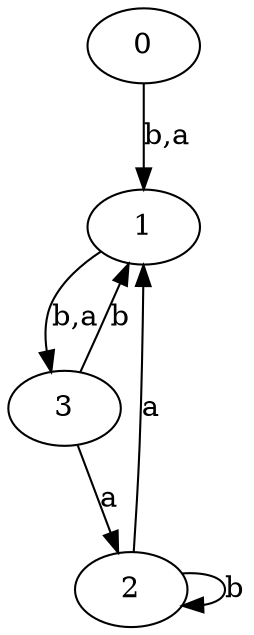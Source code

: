digraph {
 ranksep=0.5;
 d2tdocpreamble = "\usetikzlibrary{automata}";
 d2tfigpreamble = "\tikzstyle{every state}= [ draw=blue!50,very thick,fill=blue!20]  \tikzstyle{auto}= [fill=white]";
 node [style="state"];
 edge [lblstyle="auto",topath="bend right", len=4  ]
  "0" [label="0",];
  "1" [label="1",];
  "2" [label="2",style = "state, initial, accepting"];
  "3" [label="3",];
  "0" -> "1" [label="b,a"];
  "1" -> "3" [label="b,a"];
  "2" -> "1" [label="a"];
  "2" -> "2" [label="b",topath="loop above"];
  "3" -> "1" [label="b"];
  "3" -> "2" [label="a"];
}